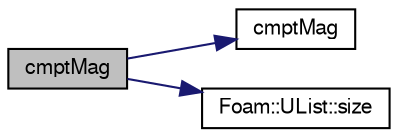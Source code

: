 digraph "cmptMag"
{
  bgcolor="transparent";
  edge [fontname="FreeSans",fontsize="10",labelfontname="FreeSans",labelfontsize="10"];
  node [fontname="FreeSans",fontsize="10",shape=record];
  rankdir="LR";
  Node67117 [label="cmptMag",height=0.2,width=0.4,color="black", fillcolor="grey75", style="filled", fontcolor="black"];
  Node67117 -> Node67118 [color="midnightblue",fontsize="10",style="solid",fontname="FreeSans"];
  Node67118 [label="cmptMag",height=0.2,width=0.4,color="black",URL="$a21124.html#acf2383c8a0a1d5fef3eb5255b950229d"];
  Node67117 -> Node67119 [color="midnightblue",fontsize="10",style="solid",fontname="FreeSans"];
  Node67119 [label="Foam::UList::size",height=0.2,width=0.4,color="black",URL="$a25698.html#a47b3bf30da1eb3ab8076b5fbe00e0494",tooltip="Return the number of elements in the UList. "];
}
